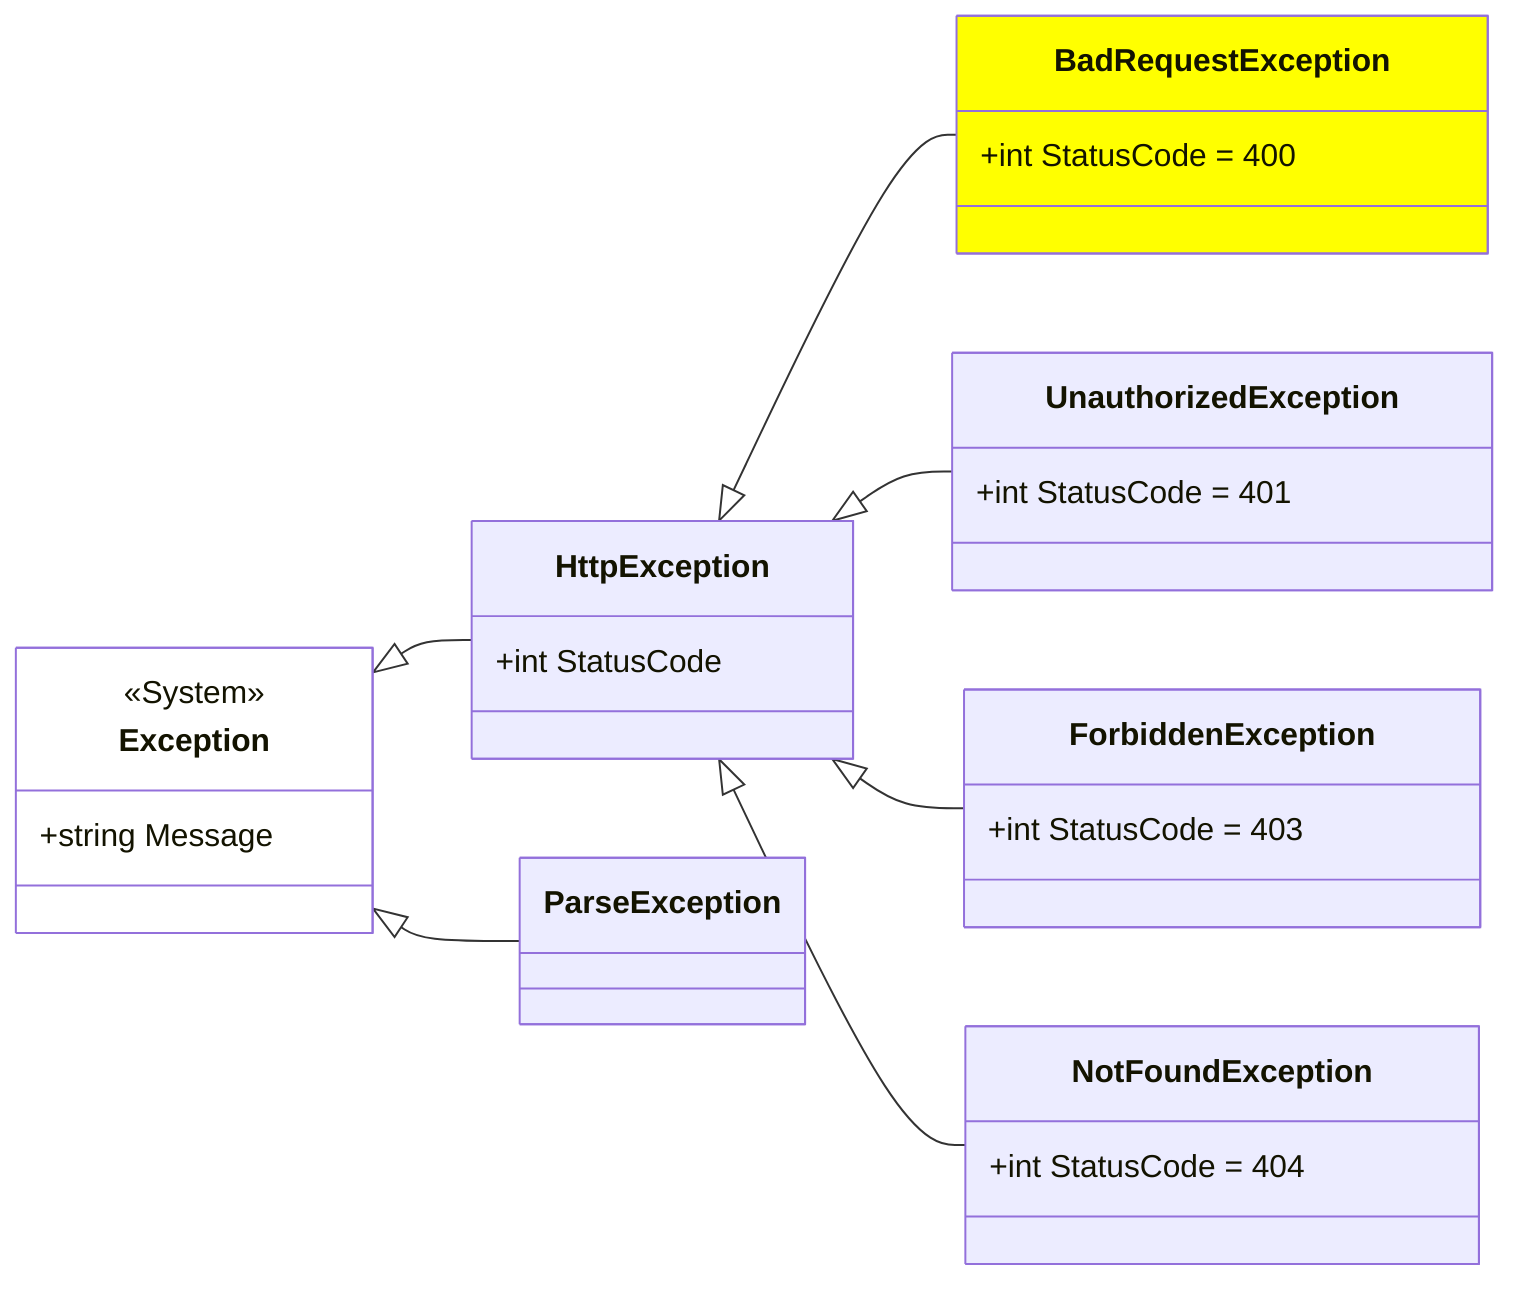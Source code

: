 classDiagram
    direction LR
    
    class Exception {
        <<System>>
        +string Message
    }
    class HttpException {
        +int StatusCode
    }
    class BadRequestException {
        +int StatusCode = 400
    }
    class UnauthorizedException {
        +int StatusCode = 401
    }
    class ForbiddenException {
        +int StatusCode = 403
    }
    class NotFoundException {
        +int StatusCode = 404
    }
    class ParseException {

    }

    Exception <|-- HttpException
    Exception <|-- ParseException
    HttpException <|-- BadRequestException
    HttpException <|-- UnauthorizedException
    HttpException <|-- ForbiddenException
    HttpException <|-- NotFoundException

    style Exception fill:white
    style BadRequestException fill:yellow